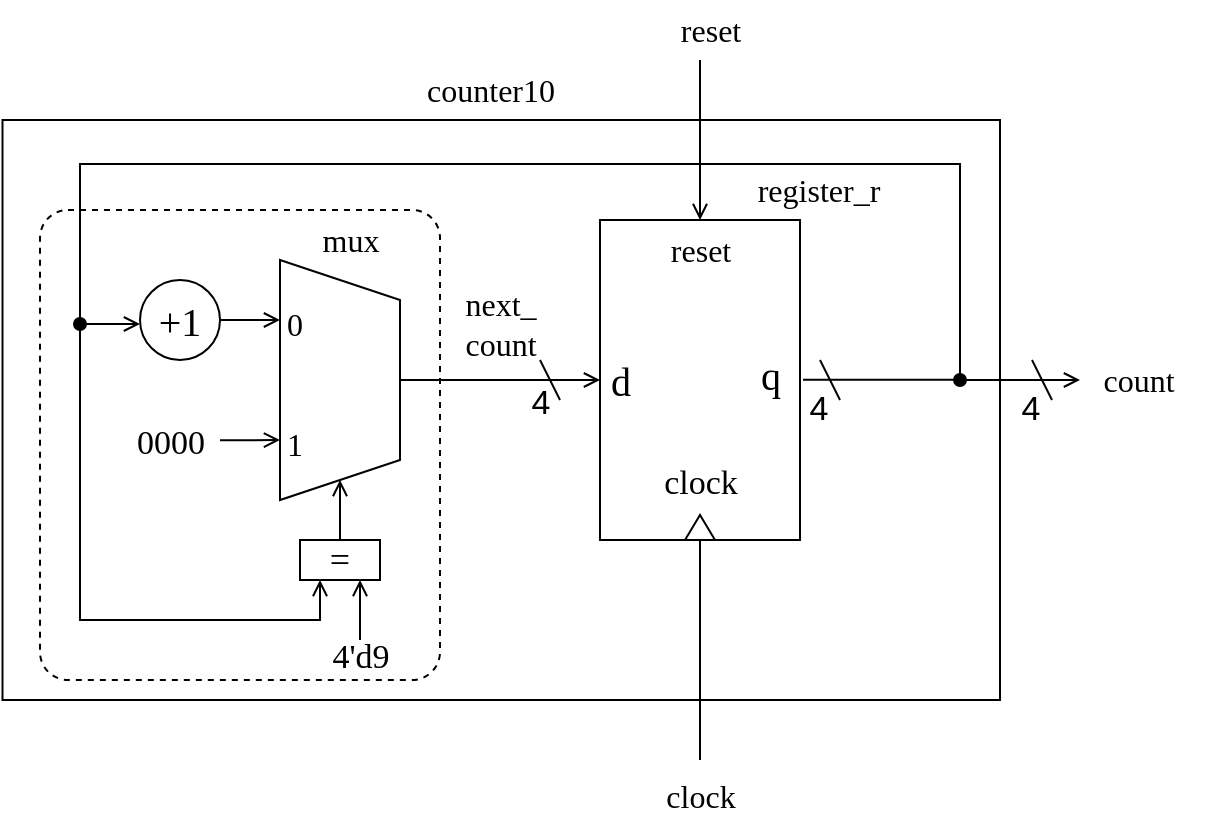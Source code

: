 <mxfile>
    <diagram id="eiMtW8CI77POrtSwqNBP" name="ページ1">
        <mxGraphModel dx="1141" dy="190" grid="1" gridSize="10" guides="1" tooltips="1" connect="1" arrows="1" fold="1" page="1" pageScale="1" pageWidth="827" pageHeight="1169" math="0" shadow="0">
            <root>
                <mxCell id="0"/>
                <mxCell id="1" parent="0"/>
                <mxCell id="36" value="" style="rounded=0;whiteSpace=wrap;html=1;" parent="1" vertex="1">
                    <mxGeometry x="-108.75" y="270" width="498.75" height="290" as="geometry"/>
                </mxCell>
                <mxCell id="35" value="" style="rounded=1;whiteSpace=wrap;html=1;arcSize=7;dashed=1;fillColor=none;" parent="1" vertex="1">
                    <mxGeometry x="-90" y="315" width="200" height="235" as="geometry"/>
                </mxCell>
                <mxCell id="38" style="edgeStyle=none;html=1;startArrow=open;startFill=0;endArrow=none;endFill=0;" parent="1" source="4" edge="1">
                    <mxGeometry relative="1" as="geometry">
                        <mxPoint x="240" y="240" as="targetPoint"/>
                    </mxGeometry>
                </mxCell>
                <mxCell id="4" value="" style="verticalLabelPosition=bottom;verticalAlign=top;html=1;shape=mxgraph.basic.rect;fillColor2=none;strokeWidth=1;size=20;indent=5;" parent="1" vertex="1">
                    <mxGeometry x="190" y="320" width="100" height="160" as="geometry"/>
                </mxCell>
                <mxCell id="5" value="" style="triangle;whiteSpace=wrap;html=1;rotation=-90;" parent="1" vertex="1">
                    <mxGeometry x="233.75" y="466.25" width="12.5" height="15" as="geometry"/>
                </mxCell>
                <mxCell id="6" style="edgeStyle=none;html=1;endArrow=none;endFill=0;startArrow=none;startFill=0;exitX=0;exitY=0.5;exitDx=0;exitDy=0;" parent="1" source="5" edge="1">
                    <mxGeometry relative="1" as="geometry">
                        <mxPoint x="240" y="590" as="targetPoint"/>
                        <mxPoint x="240" y="490" as="sourcePoint"/>
                    </mxGeometry>
                </mxCell>
                <mxCell id="7" value="&lt;font&gt;clock&lt;/font&gt;" style="text;html=1;align=center;verticalAlign=middle;resizable=0;points=[];autosize=1;strokeColor=none;fillColor=none;fontFamily=Lucida Console;fontSize=17;" parent="1" vertex="1">
                    <mxGeometry x="205" y="437" width="70" height="30" as="geometry"/>
                </mxCell>
                <mxCell id="8" value="" style="endArrow=none;html=1;" parent="1" edge="1">
                    <mxGeometry width="50" height="50" relative="1" as="geometry">
                        <mxPoint x="170" y="410" as="sourcePoint"/>
                        <mxPoint x="160" y="390" as="targetPoint"/>
                    </mxGeometry>
                </mxCell>
                <mxCell id="9" value="4" style="text;html=1;align=center;verticalAlign=middle;resizable=0;points=[];autosize=1;strokeColor=none;fillColor=none;fontSize=17;" parent="1" vertex="1">
                    <mxGeometry x="284" y="400" width="30" height="30" as="geometry"/>
                </mxCell>
                <mxCell id="10" value="&lt;font style=&quot;font-size: 20px;&quot; face=&quot;Lucida Console&quot;&gt;d&lt;/font&gt;" style="text;html=1;align=center;verticalAlign=middle;resizable=0;points=[];autosize=1;strokeColor=none;fillColor=none;" parent="1" vertex="1">
                    <mxGeometry x="180" y="380" width="40" height="40" as="geometry"/>
                </mxCell>
                <mxCell id="11" value="&lt;font&gt;register_r&lt;/font&gt;" style="text;html=1;align=center;verticalAlign=middle;resizable=0;points=[];autosize=1;strokeColor=none;fillColor=none;fontSize=16;fontFamily=Lucida Console;" parent="1" vertex="1">
                    <mxGeometry x="239" y="290" width="120" height="30" as="geometry"/>
                </mxCell>
                <mxCell id="12" value="4" style="text;html=1;align=center;verticalAlign=middle;resizable=0;points=[];autosize=1;strokeColor=none;fillColor=none;fontSize=17;" parent="1" vertex="1">
                    <mxGeometry x="145" y="397" width="30" height="30" as="geometry"/>
                </mxCell>
                <mxCell id="13" value="" style="endArrow=none;html=1;" parent="1" edge="1">
                    <mxGeometry width="50" height="50" relative="1" as="geometry">
                        <mxPoint x="310" y="410" as="sourcePoint"/>
                        <mxPoint x="300" y="390" as="targetPoint"/>
                    </mxGeometry>
                </mxCell>
                <mxCell id="14" value="&lt;font style=&quot;font-size: 20px;&quot; face=&quot;Lucida Console&quot;&gt;q&lt;/font&gt;" style="text;html=1;align=center;verticalAlign=middle;resizable=0;points=[];autosize=1;strokeColor=none;fillColor=none;" parent="1" vertex="1">
                    <mxGeometry x="255" y="377.25" width="40" height="40" as="geometry"/>
                </mxCell>
                <mxCell id="15" value="+1" style="ellipse;whiteSpace=wrap;html=1;aspect=fixed;fontSize=20;fontFamily=Lucida Console;" parent="1" vertex="1">
                    <mxGeometry x="-40" y="350" width="40" height="40" as="geometry"/>
                </mxCell>
                <mxCell id="18" style="edgeStyle=none;html=1;exitX=0.75;exitY=1;exitDx=0;exitDy=0;startArrow=open;startFill=0;endArrow=none;endFill=0;" parent="1" source="17" edge="1">
                    <mxGeometry relative="1" as="geometry">
                        <mxPoint y="430.172" as="targetPoint"/>
                    </mxGeometry>
                </mxCell>
                <mxCell id="19" style="edgeStyle=none;html=1;exitX=0.5;exitY=0;exitDx=0;exitDy=0;endArrow=open;endFill=0;" parent="1" source="17" target="4" edge="1">
                    <mxGeometry relative="1" as="geometry">
                        <mxPoint x="180" y="410" as="targetPoint"/>
                        <Array as="points"/>
                    </mxGeometry>
                </mxCell>
                <mxCell id="17" value="" style="shape=trapezoid;perimeter=trapezoidPerimeter;whiteSpace=wrap;html=1;fixedSize=1;rotation=90;" parent="1" vertex="1">
                    <mxGeometry y="370" width="120" height="60" as="geometry"/>
                </mxCell>
                <mxCell id="20" value="&lt;font&gt;&lt;span&gt;next_&lt;br&gt;count&lt;/span&gt;&lt;/font&gt;" style="text;html=1;align=center;verticalAlign=middle;resizable=0;points=[];autosize=1;strokeColor=none;fillColor=none;fontFamily=Lucida Console;fontSize=16;" parent="1" vertex="1">
                    <mxGeometry x="105" y="347" width="70" height="50" as="geometry"/>
                </mxCell>
                <mxCell id="21" value="0000" style="text;html=1;align=center;verticalAlign=middle;resizable=0;points=[];autosize=1;strokeColor=none;fillColor=none;fontFamily=Lucida Console;fontSize=17;" parent="1" vertex="1">
                    <mxGeometry x="-55" y="417.25" width="60" height="30" as="geometry"/>
                </mxCell>
                <mxCell id="22" style="edgeStyle=none;html=1;exitX=1;exitY=0.5;exitDx=0;exitDy=0;entryX=0.25;entryY=1;entryDx=0;entryDy=0;endArrow=open;endFill=0;" parent="1" source="15" target="17" edge="1">
                    <mxGeometry relative="1" as="geometry">
                        <mxPoint x="20" y="370" as="targetPoint"/>
                    </mxGeometry>
                </mxCell>
                <mxCell id="25" style="edgeStyle=orthogonalEdgeStyle;html=1;exitX=0;exitY=0.5;exitDx=0;exitDy=0;entryX=1.015;entryY=0.487;entryDx=0;entryDy=0;entryPerimeter=0;rounded=0;curved=0;startArrow=open;startFill=0;endArrow=none;endFill=0;" parent="1" edge="1">
                    <mxGeometry relative="1" as="geometry">
                        <mxPoint x="-40.0" y="372" as="sourcePoint"/>
                        <mxPoint x="291.5" y="399.92" as="targetPoint"/>
                        <Array as="points">
                            <mxPoint x="-70" y="372"/>
                            <mxPoint x="-70" y="292"/>
                            <mxPoint x="370" y="292"/>
                            <mxPoint x="370" y="400"/>
                        </Array>
                    </mxGeometry>
                </mxCell>
                <mxCell id="26" value="0" style="text;html=1;align=center;verticalAlign=middle;resizable=0;points=[];autosize=1;strokeColor=none;fillColor=none;fontFamily=Lucida Console;fontSize=16;" parent="1" vertex="1">
                    <mxGeometry x="22" y="357" width="30" height="30" as="geometry"/>
                </mxCell>
                <mxCell id="27" value="1" style="text;html=1;align=center;verticalAlign=middle;resizable=0;points=[];autosize=1;strokeColor=none;fillColor=none;fontFamily=Lucida Console;fontSize=16;" parent="1" vertex="1">
                    <mxGeometry x="22" y="417.25" width="30" height="30" as="geometry"/>
                </mxCell>
                <mxCell id="28" value="" style="endArrow=open;html=1;edgeStyle=orthogonalEdgeStyle;rounded=0;curved=0;entryX=0.25;entryY=1;entryDx=0;entryDy=0;startArrow=oval;startFill=1;endFill=0;" parent="1" target="29" edge="1">
                    <mxGeometry width="50" height="50" relative="1" as="geometry">
                        <mxPoint x="-70" y="372" as="sourcePoint"/>
                        <mxPoint x="170" y="480" as="targetPoint"/>
                        <Array as="points">
                            <mxPoint x="-70" y="520"/>
                            <mxPoint x="50" y="520"/>
                        </Array>
                    </mxGeometry>
                </mxCell>
                <mxCell id="31" style="edgeStyle=none;html=1;exitX=0.75;exitY=1;exitDx=0;exitDy=0;startArrow=open;startFill=0;endArrow=none;endFill=0;" parent="1" source="29" edge="1">
                    <mxGeometry relative="1" as="geometry">
                        <mxPoint x="70" y="530" as="targetPoint"/>
                    </mxGeometry>
                </mxCell>
                <mxCell id="32" style="edgeStyle=none;html=1;exitX=0.5;exitY=0;exitDx=0;exitDy=0;entryX=1;entryY=0.5;entryDx=0;entryDy=0;endArrow=open;endFill=0;" parent="1" source="29" target="17" edge="1">
                    <mxGeometry relative="1" as="geometry"/>
                </mxCell>
                <mxCell id="29" value="=" style="rounded=0;whiteSpace=wrap;html=1;fontFamily=Lucida Console;fontSize=18;" parent="1" vertex="1">
                    <mxGeometry x="40" y="480" width="40" height="20" as="geometry"/>
                </mxCell>
                <mxCell id="33" value="4&#39;d9" style="text;html=1;align=center;verticalAlign=middle;resizable=0;points=[];autosize=1;strokeColor=none;fillColor=none;fontFamily=Lucida Console;fontSize=17;" parent="1" vertex="1">
                    <mxGeometry x="40" y="524" width="60" height="30" as="geometry"/>
                </mxCell>
                <mxCell id="34" value="&lt;font&gt;mux&lt;/font&gt;" style="text;html=1;align=center;verticalAlign=middle;resizable=0;points=[];autosize=1;strokeColor=none;fillColor=none;fontSize=16;fontFamily=Lucida Console;" parent="1" vertex="1">
                    <mxGeometry x="40" y="315" width="50" height="30" as="geometry"/>
                </mxCell>
                <mxCell id="37" value="&lt;font&gt;reset&lt;/font&gt;" style="text;html=1;align=center;verticalAlign=middle;resizable=0;points=[];autosize=1;strokeColor=none;fillColor=none;fontSize=16;fontFamily=Lucida Console;" parent="1" vertex="1">
                    <mxGeometry x="205" y="320" width="70" height="30" as="geometry"/>
                </mxCell>
                <mxCell id="39" value="&lt;font&gt;counter10&lt;/font&gt;" style="text;html=1;align=center;verticalAlign=middle;resizable=0;points=[];autosize=1;strokeColor=none;fillColor=none;fontSize=16;fontFamily=Lucida Console;" parent="1" vertex="1">
                    <mxGeometry x="80" y="240" width="110" height="30" as="geometry"/>
                </mxCell>
                <mxCell id="40" value="&lt;font&gt;reset&lt;/font&gt;" style="text;html=1;align=center;verticalAlign=middle;resizable=0;points=[];autosize=1;strokeColor=none;fillColor=none;fontSize=16;fontFamily=Lucida Console;" parent="1" vertex="1">
                    <mxGeometry x="210" y="210" width="70" height="30" as="geometry"/>
                </mxCell>
                <mxCell id="41" value="" style="endArrow=open;html=1;endFill=0;startArrow=oval;startFill=1;" parent="1" edge="1">
                    <mxGeometry width="50" height="50" relative="1" as="geometry">
                        <mxPoint x="370" y="400" as="sourcePoint"/>
                        <mxPoint x="430" y="400" as="targetPoint"/>
                    </mxGeometry>
                </mxCell>
                <mxCell id="42" value="4" style="text;html=1;align=center;verticalAlign=middle;resizable=0;points=[];autosize=1;strokeColor=none;fillColor=none;fontSize=17;" parent="1" vertex="1">
                    <mxGeometry x="390" y="400" width="30" height="30" as="geometry"/>
                </mxCell>
                <mxCell id="43" value="" style="endArrow=none;html=1;" parent="1" edge="1">
                    <mxGeometry width="50" height="50" relative="1" as="geometry">
                        <mxPoint x="416" y="410" as="sourcePoint"/>
                        <mxPoint x="406" y="390" as="targetPoint"/>
                    </mxGeometry>
                </mxCell>
                <mxCell id="44" value="count" style="text;html=1;align=center;verticalAlign=middle;resizable=0;points=[];autosize=1;strokeColor=none;fillColor=none;fontSize=16;fontFamily=Lucida Console;" parent="1" vertex="1">
                    <mxGeometry x="424" y="385" width="70" height="30" as="geometry"/>
                </mxCell>
                <mxCell id="45" value="clock" style="text;html=1;align=center;verticalAlign=middle;resizable=0;points=[];autosize=1;strokeColor=none;fillColor=none;fontSize=16;fontFamily=Lucida Console;" parent="1" vertex="1">
                    <mxGeometry x="205" y="593" width="70" height="30" as="geometry"/>
                </mxCell>
            </root>
        </mxGraphModel>
    </diagram>
</mxfile>